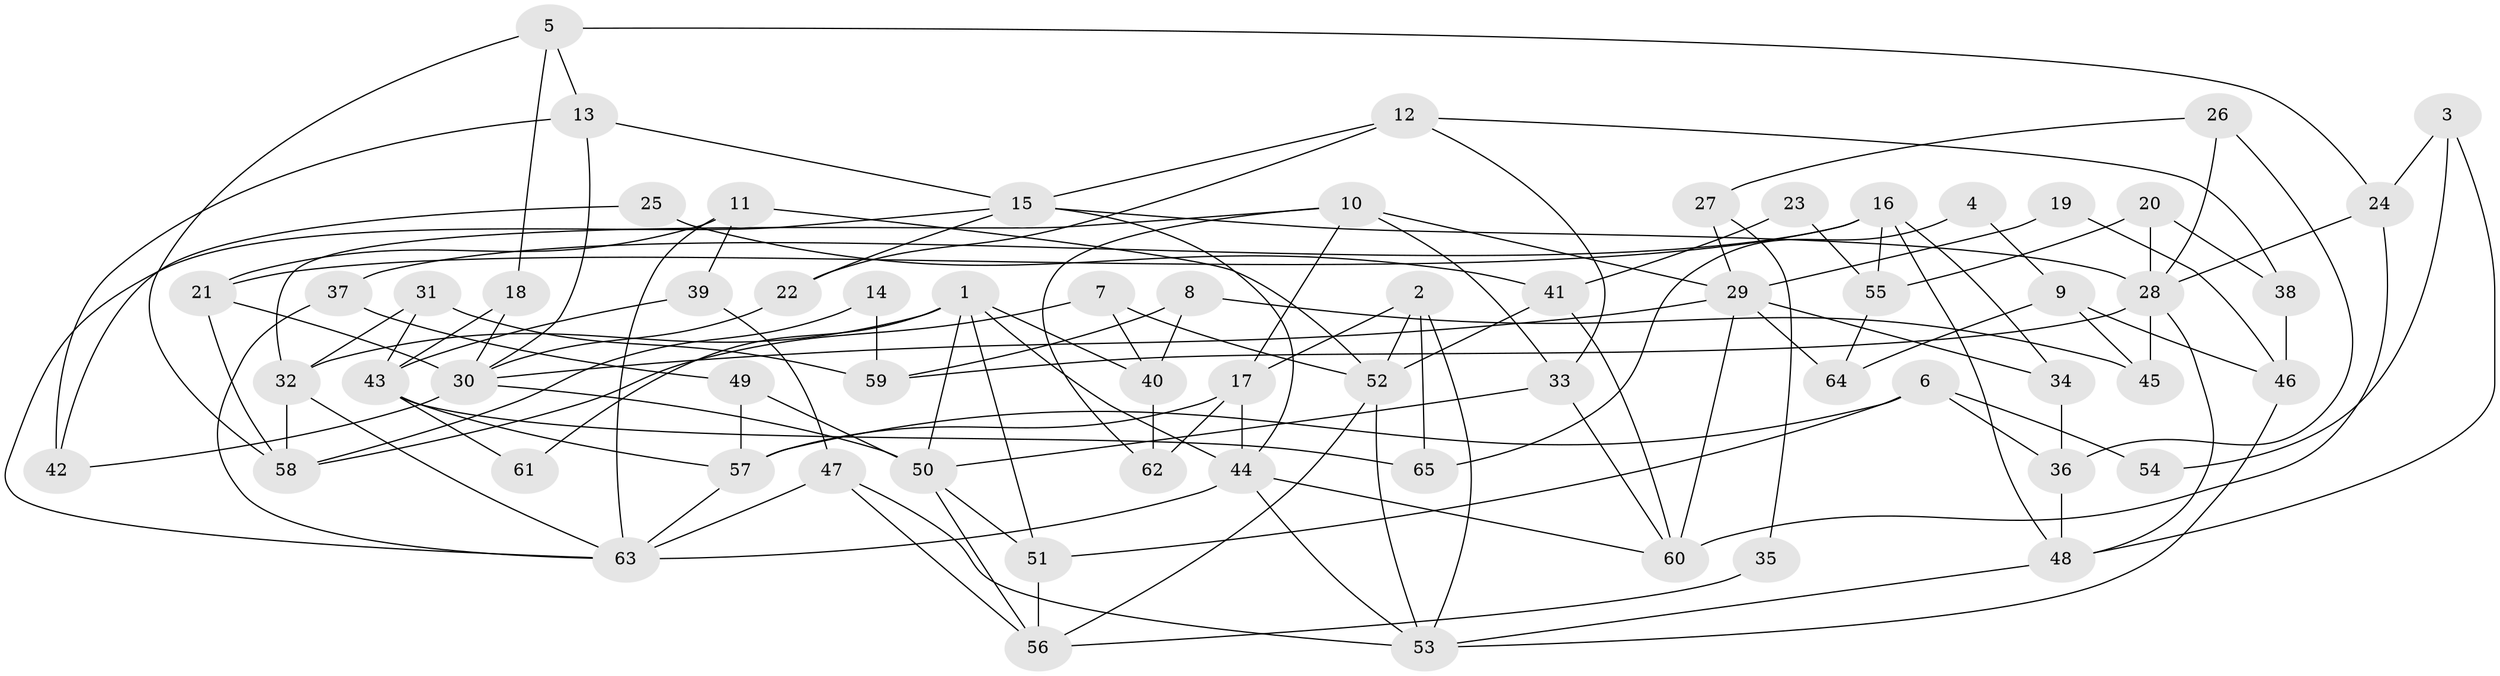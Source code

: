 // Generated by graph-tools (version 1.1) at 2025/50/03/09/25 03:50:09]
// undirected, 65 vertices, 130 edges
graph export_dot {
graph [start="1"]
  node [color=gray90,style=filled];
  1;
  2;
  3;
  4;
  5;
  6;
  7;
  8;
  9;
  10;
  11;
  12;
  13;
  14;
  15;
  16;
  17;
  18;
  19;
  20;
  21;
  22;
  23;
  24;
  25;
  26;
  27;
  28;
  29;
  30;
  31;
  32;
  33;
  34;
  35;
  36;
  37;
  38;
  39;
  40;
  41;
  42;
  43;
  44;
  45;
  46;
  47;
  48;
  49;
  50;
  51;
  52;
  53;
  54;
  55;
  56;
  57;
  58;
  59;
  60;
  61;
  62;
  63;
  64;
  65;
  1 -- 32;
  1 -- 50;
  1 -- 40;
  1 -- 44;
  1 -- 51;
  1 -- 61;
  2 -- 17;
  2 -- 52;
  2 -- 53;
  2 -- 65;
  3 -- 48;
  3 -- 24;
  3 -- 54;
  4 -- 65;
  4 -- 9;
  5 -- 24;
  5 -- 58;
  5 -- 13;
  5 -- 18;
  6 -- 51;
  6 -- 57;
  6 -- 36;
  6 -- 54;
  7 -- 40;
  7 -- 52;
  7 -- 58;
  8 -- 59;
  8 -- 40;
  8 -- 45;
  9 -- 46;
  9 -- 45;
  9 -- 64;
  10 -- 17;
  10 -- 29;
  10 -- 32;
  10 -- 33;
  10 -- 62;
  11 -- 63;
  11 -- 52;
  11 -- 21;
  11 -- 39;
  12 -- 15;
  12 -- 22;
  12 -- 33;
  12 -- 38;
  13 -- 30;
  13 -- 15;
  13 -- 42;
  14 -- 58;
  14 -- 59;
  15 -- 44;
  15 -- 22;
  15 -- 28;
  15 -- 63;
  16 -- 21;
  16 -- 48;
  16 -- 34;
  16 -- 37;
  16 -- 55;
  17 -- 44;
  17 -- 57;
  17 -- 62;
  18 -- 43;
  18 -- 30;
  19 -- 29;
  19 -- 46;
  20 -- 55;
  20 -- 28;
  20 -- 38;
  21 -- 58;
  21 -- 30;
  22 -- 30;
  23 -- 55;
  23 -- 41;
  24 -- 60;
  24 -- 28;
  25 -- 42;
  25 -- 41;
  26 -- 36;
  26 -- 28;
  26 -- 27;
  27 -- 29;
  27 -- 35;
  28 -- 48;
  28 -- 45;
  28 -- 59;
  29 -- 30;
  29 -- 60;
  29 -- 34;
  29 -- 64;
  30 -- 42;
  30 -- 50;
  31 -- 43;
  31 -- 32;
  31 -- 59;
  32 -- 63;
  32 -- 58;
  33 -- 50;
  33 -- 60;
  34 -- 36;
  35 -- 56;
  36 -- 48;
  37 -- 63;
  37 -- 49;
  38 -- 46;
  39 -- 47;
  39 -- 43;
  40 -- 62;
  41 -- 52;
  41 -- 60;
  43 -- 57;
  43 -- 61;
  43 -- 65;
  44 -- 63;
  44 -- 53;
  44 -- 60;
  46 -- 53;
  47 -- 53;
  47 -- 56;
  47 -- 63;
  48 -- 53;
  49 -- 50;
  49 -- 57;
  50 -- 51;
  50 -- 56;
  51 -- 56;
  52 -- 53;
  52 -- 56;
  55 -- 64;
  57 -- 63;
}
